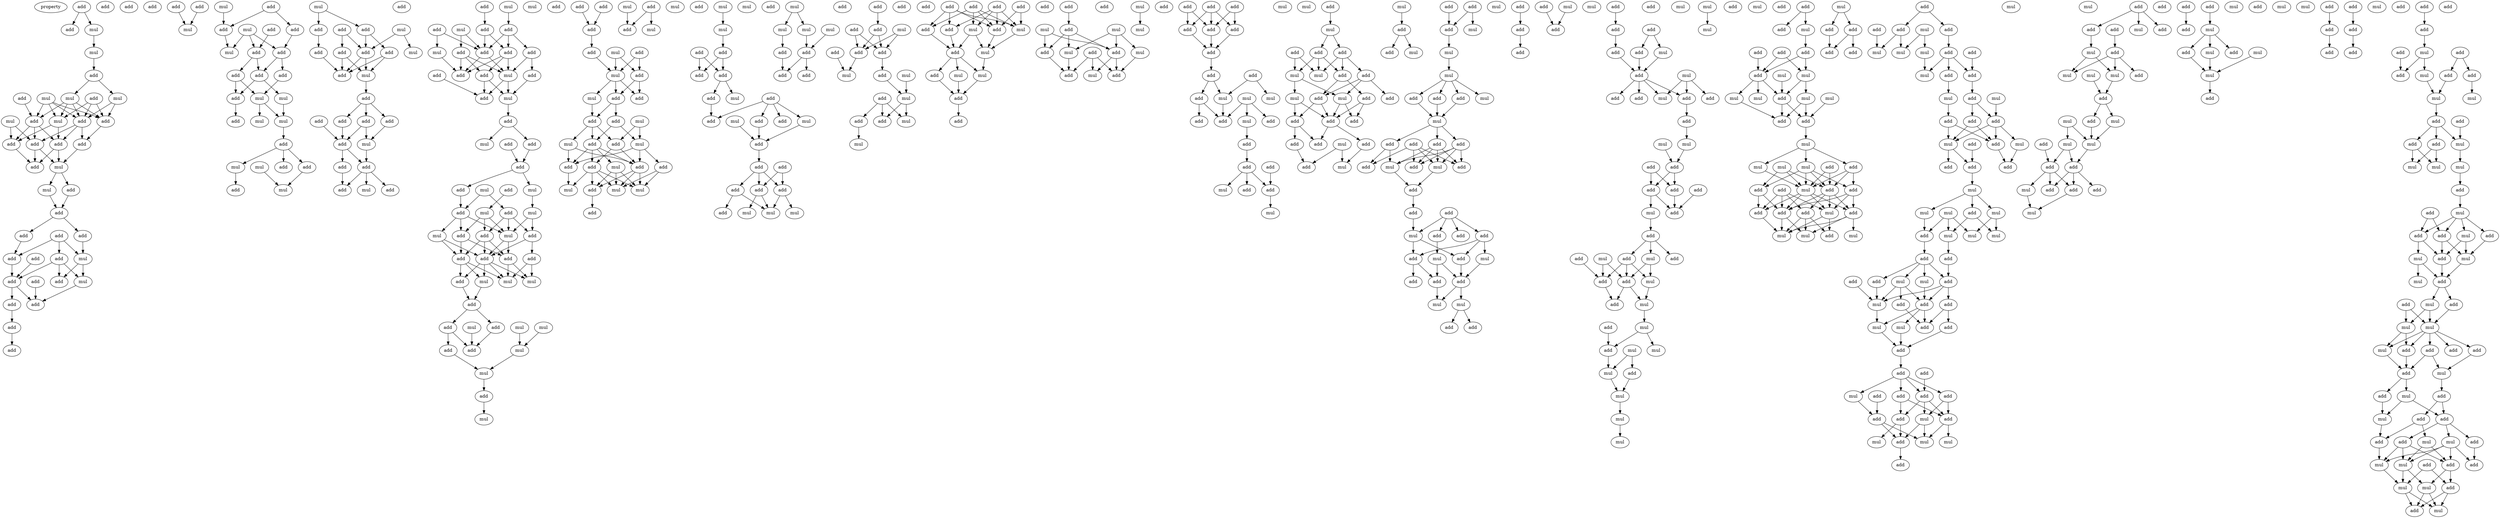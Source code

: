 digraph {
    node [fontcolor=black]
    property [mul=2,lf=1.1]
    0 [ label = add ];
    1 [ label = add ];
    2 [ label = add ];
    3 [ label = mul ];
    4 [ label = add ];
    5 [ label = mul ];
    6 [ label = add ];
    7 [ label = add ];
    8 [ label = mul ];
    9 [ label = add ];
    10 [ label = mul ];
    11 [ label = mul ];
    12 [ label = mul ];
    13 [ label = add ];
    14 [ label = add ];
    15 [ label = add ];
    16 [ label = mul ];
    17 [ label = add ];
    18 [ label = add ];
    19 [ label = add ];
    20 [ label = add ];
    21 [ label = add ];
    22 [ label = mul ];
    23 [ label = mul ];
    24 [ label = add ];
    25 [ label = add ];
    26 [ label = add ];
    27 [ label = add ];
    28 [ label = add ];
    29 [ label = add ];
    30 [ label = add ];
    31 [ label = add ];
    32 [ label = mul ];
    33 [ label = mul ];
    34 [ label = add ];
    35 [ label = add ];
    36 [ label = add ];
    37 [ label = add ];
    38 [ label = add ];
    39 [ label = add ];
    40 [ label = add ];
    41 [ label = add ];
    42 [ label = add ];
    43 [ label = add ];
    44 [ label = mul ];
    45 [ label = mul ];
    46 [ label = add ];
    47 [ label = add ];
    48 [ label = mul ];
    49 [ label = add ];
    50 [ label = add ];
    51 [ label = mul ];
    52 [ label = add ];
    53 [ label = add ];
    54 [ label = add ];
    55 [ label = add ];
    56 [ label = add ];
    57 [ label = add ];
    58 [ label = mul ];
    59 [ label = mul ];
    60 [ label = mul ];
    61 [ label = add ];
    62 [ label = mul ];
    63 [ label = add ];
    64 [ label = mul ];
    65 [ label = mul ];
    66 [ label = add ];
    67 [ label = add ];
    68 [ label = add ];
    69 [ label = mul ];
    70 [ label = mul ];
    71 [ label = mul ];
    72 [ label = add ];
    73 [ label = add ];
    74 [ label = add ];
    75 [ label = mul ];
    76 [ label = add ];
    77 [ label = add ];
    78 [ label = add ];
    79 [ label = add ];
    80 [ label = mul ];
    81 [ label = add ];
    82 [ label = add ];
    83 [ label = add ];
    84 [ label = add ];
    85 [ label = add ];
    86 [ label = add ];
    87 [ label = mul ];
    88 [ label = add ];
    89 [ label = add ];
    90 [ label = add ];
    91 [ label = add ];
    92 [ label = add ];
    93 [ label = add ];
    94 [ label = mul ];
    95 [ label = add ];
    96 [ label = mul ];
    97 [ label = add ];
    98 [ label = mul ];
    99 [ label = add ];
    100 [ label = add ];
    101 [ label = add ];
    102 [ label = add ];
    103 [ label = add ];
    104 [ label = add ];
    105 [ label = mul ];
    106 [ label = mul ];
    107 [ label = add ];
    108 [ label = add ];
    109 [ label = add ];
    110 [ label = add ];
    111 [ label = add ];
    112 [ label = mul ];
    113 [ label = add ];
    114 [ label = add ];
    115 [ label = mul ];
    116 [ label = mul ];
    117 [ label = add ];
    118 [ label = add ];
    119 [ label = add ];
    120 [ label = add ];
    121 [ label = add ];
    122 [ label = mul ];
    123 [ label = mul ];
    124 [ label = mul ];
    125 [ label = mul ];
    126 [ label = add ];
    127 [ label = add ];
    128 [ label = add ];
    129 [ label = add ];
    130 [ label = add ];
    131 [ label = mul ];
    132 [ label = mul ];
    133 [ label = add ];
    134 [ label = add ];
    135 [ label = add ];
    136 [ label = add ];
    137 [ label = mul ];
    138 [ label = mul ];
    139 [ label = add ];
    140 [ label = mul ];
    141 [ label = add ];
    142 [ label = mul ];
    143 [ label = add ];
    144 [ label = mul ];
    145 [ label = mul ];
    146 [ label = add ];
    147 [ label = add ];
    148 [ label = mul ];
    149 [ label = add ];
    150 [ label = mul ];
    151 [ label = add ];
    152 [ label = mul ];
    153 [ label = add ];
    154 [ label = add ];
    155 [ label = add ];
    156 [ label = mul ];
    157 [ label = add ];
    158 [ label = add ];
    159 [ label = mul ];
    160 [ label = add ];
    161 [ label = mul ];
    162 [ label = add ];
    163 [ label = add ];
    164 [ label = add ];
    165 [ label = mul ];
    166 [ label = add ];
    167 [ label = mul ];
    168 [ label = mul ];
    169 [ label = add ];
    170 [ label = add ];
    171 [ label = add ];
    172 [ label = add ];
    173 [ label = mul ];
    174 [ label = add ];
    175 [ label = add ];
    176 [ label = add ];
    177 [ label = mul ];
    178 [ label = mul ];
    179 [ label = mul ];
    180 [ label = add ];
    181 [ label = mul ];
    182 [ label = add ];
    183 [ label = mul ];
    184 [ label = add ];
    185 [ label = mul ];
    186 [ label = add ];
    187 [ label = mul ];
    188 [ label = mul ];
    189 [ label = mul ];
    190 [ label = add ];
    191 [ label = add ];
    192 [ label = add ];
    193 [ label = add ];
    194 [ label = add ];
    195 [ label = mul ];
    196 [ label = add ];
    197 [ label = add ];
    198 [ label = add ];
    199 [ label = add ];
    200 [ label = mul ];
    201 [ label = mul ];
    202 [ label = add ];
    203 [ label = add ];
    204 [ label = add ];
    205 [ label = add ];
    206 [ label = add ];
    207 [ label = add ];
    208 [ label = add ];
    209 [ label = mul ];
    210 [ label = mul ];
    211 [ label = add ];
    212 [ label = mul ];
    213 [ label = mul ];
    214 [ label = mul ];
    215 [ label = mul ];
    216 [ label = mul ];
    217 [ label = add ];
    218 [ label = add ];
    219 [ label = add ];
    220 [ label = add ];
    221 [ label = add ];
    222 [ label = add ];
    223 [ label = add ];
    224 [ label = add ];
    225 [ label = mul ];
    226 [ label = add ];
    227 [ label = add ];
    228 [ label = add ];
    229 [ label = add ];
    230 [ label = mul ];
    231 [ label = mul ];
    232 [ label = add ];
    233 [ label = mul ];
    234 [ label = add ];
    235 [ label = mul ];
    236 [ label = add ];
    237 [ label = add ];
    238 [ label = add ];
    239 [ label = mul ];
    240 [ label = add ];
    241 [ label = add ];
    242 [ label = add ];
    243 [ label = add ];
    244 [ label = mul ];
    245 [ label = add ];
    246 [ label = add ];
    247 [ label = add ];
    248 [ label = mul ];
    249 [ label = mul ];
    250 [ label = add ];
    251 [ label = mul ];
    252 [ label = mul ];
    253 [ label = add ];
    254 [ label = add ];
    255 [ label = add ];
    256 [ label = add ];
    257 [ label = add ];
    258 [ label = add ];
    259 [ label = mul ];
    260 [ label = mul ];
    261 [ label = add ];
    262 [ label = add ];
    263 [ label = add ];
    264 [ label = mul ];
    265 [ label = add ];
    266 [ label = mul ];
    267 [ label = add ];
    268 [ label = add ];
    269 [ label = mul ];
    270 [ label = mul ];
    271 [ label = add ];
    272 [ label = mul ];
    273 [ label = add ];
    274 [ label = add ];
    275 [ label = add ];
    276 [ label = add ];
    277 [ label = add ];
    278 [ label = add ];
    279 [ label = mul ];
    280 [ label = add ];
    281 [ label = add ];
    282 [ label = add ];
    283 [ label = mul ];
    284 [ label = mul ];
    285 [ label = mul ];
    286 [ label = add ];
    287 [ label = add ];
    288 [ label = mul ];
    289 [ label = add ];
    290 [ label = add ];
    291 [ label = add ];
    292 [ label = add ];
    293 [ label = add ];
    294 [ label = add ];
    295 [ label = mul ];
    296 [ label = mul ];
    297 [ label = add ];
    298 [ label = mul ];
    299 [ label = add ];
    300 [ label = mul ];
    301 [ label = add ];
    302 [ label = add ];
    303 [ label = add ];
    304 [ label = add ];
    305 [ label = mul ];
    306 [ label = mul ];
    307 [ label = add ];
    308 [ label = add ];
    309 [ label = add ];
    310 [ label = mul ];
    311 [ label = add ];
    312 [ label = mul ];
    313 [ label = add ];
    314 [ label = add ];
    315 [ label = add ];
    316 [ label = add ];
    317 [ label = add ];
    318 [ label = add ];
    319 [ label = mul ];
    320 [ label = mul ];
    321 [ label = add ];
    322 [ label = mul ];
    323 [ label = add ];
    324 [ label = add ];
    325 [ label = mul ];
    326 [ label = add ];
    327 [ label = add ];
    328 [ label = mul ];
    329 [ label = add ];
    330 [ label = mul ];
    331 [ label = mul ];
    332 [ label = add ];
    333 [ label = mul ];
    334 [ label = add ];
    335 [ label = add ];
    336 [ label = mul ];
    337 [ label = add ];
    338 [ label = add ];
    339 [ label = add ];
    340 [ label = add ];
    341 [ label = add ];
    342 [ label = mul ];
    343 [ label = add ];
    344 [ label = mul ];
    345 [ label = add ];
    346 [ label = add ];
    347 [ label = add ];
    348 [ label = mul ];
    349 [ label = add ];
    350 [ label = add ];
    351 [ label = add ];
    352 [ label = mul ];
    353 [ label = add ];
    354 [ label = mul ];
    355 [ label = add ];
    356 [ label = mul ];
    357 [ label = add ];
    358 [ label = add ];
    359 [ label = add ];
    360 [ label = add ];
    361 [ label = mul ];
    362 [ label = mul ];
    363 [ label = add ];
    364 [ label = add ];
    365 [ label = add ];
    366 [ label = add ];
    367 [ label = add ];
    368 [ label = mul ];
    369 [ label = add ];
    370 [ label = mul ];
    371 [ label = add ];
    372 [ label = add ];
    373 [ label = add ];
    374 [ label = add ];
    375 [ label = add ];
    376 [ label = mul ];
    377 [ label = add ];
    378 [ label = mul ];
    379 [ label = add ];
    380 [ label = add ];
    381 [ label = add ];
    382 [ label = add ];
    383 [ label = add ];
    384 [ label = mul ];
    385 [ label = add ];
    386 [ label = mul ];
    387 [ label = mul ];
    388 [ label = add ];
    389 [ label = add ];
    390 [ label = add ];
    391 [ label = add ];
    392 [ label = add ];
    393 [ label = mul ];
    394 [ label = add ];
    395 [ label = add ];
    396 [ label = add ];
    397 [ label = mul ];
    398 [ label = add ];
    399 [ label = mul ];
    400 [ label = add ];
    401 [ label = add ];
    402 [ label = mul ];
    403 [ label = add ];
    404 [ label = add ];
    405 [ label = mul ];
    406 [ label = add ];
    407 [ label = mul ];
    408 [ label = add ];
    409 [ label = mul ];
    410 [ label = add ];
    411 [ label = mul ];
    412 [ label = mul ];
    413 [ label = add ];
    414 [ label = mul ];
    415 [ label = mul ];
    416 [ label = mul ];
    417 [ label = mul ];
    418 [ label = add ];
    419 [ label = mul ];
    420 [ label = mul ];
    421 [ label = add ];
    422 [ label = mul ];
    423 [ label = add ];
    424 [ label = add ];
    425 [ label = mul ];
    426 [ label = add ];
    427 [ label = add ];
    428 [ label = add ];
    429 [ label = add ];
    430 [ label = mul ];
    431 [ label = mul ];
    432 [ label = mul ];
    433 [ label = add ];
    434 [ label = mul ];
    435 [ label = mul ];
    436 [ label = mul ];
    437 [ label = add ];
    438 [ label = add ];
    439 [ label = mul ];
    440 [ label = mul ];
    441 [ label = mul ];
    442 [ label = add ];
    443 [ label = mul ];
    444 [ label = add ];
    445 [ label = add ];
    446 [ label = add ];
    447 [ label = mul ];
    448 [ label = add ];
    449 [ label = add ];
    450 [ label = add ];
    451 [ label = add ];
    452 [ label = mul ];
    453 [ label = add ];
    454 [ label = add ];
    455 [ label = add ];
    456 [ label = mul ];
    457 [ label = mul ];
    458 [ label = mul ];
    459 [ label = mul ];
    460 [ label = add ];
    461 [ label = add ];
    462 [ label = add ];
    463 [ label = add ];
    464 [ label = add ];
    465 [ label = add ];
    466 [ label = mul ];
    467 [ label = add ];
    468 [ label = add ];
    469 [ label = add ];
    470 [ label = mul ];
    471 [ label = add ];
    472 [ label = mul ];
    473 [ label = mul ];
    474 [ label = add ];
    475 [ label = mul ];
    476 [ label = add ];
    477 [ label = mul ];
    478 [ label = mul ];
    479 [ label = add ];
    480 [ label = add ];
    481 [ label = add ];
    482 [ label = add ];
    483 [ label = add ];
    484 [ label = mul ];
    485 [ label = add ];
    486 [ label = mul ];
    487 [ label = add ];
    488 [ label = add ];
    489 [ label = add ];
    490 [ label = mul ];
    491 [ label = mul ];
    492 [ label = add ];
    493 [ label = mul ];
    494 [ label = mul ];
    495 [ label = add ];
    496 [ label = mul ];
    497 [ label = mul ];
    498 [ label = mul ];
    499 [ label = add ];
    500 [ label = add ];
    501 [ label = add ];
    502 [ label = mul ];
    503 [ label = add ];
    504 [ label = add ];
    505 [ label = mul ];
    506 [ label = add ];
    507 [ label = mul ];
    508 [ label = add ];
    509 [ label = add ];
    510 [ label = mul ];
    511 [ label = mul ];
    512 [ label = add ];
    513 [ label = mul ];
    514 [ label = add ];
    515 [ label = add ];
    516 [ label = mul ];
    517 [ label = add ];
    518 [ label = add ];
    519 [ label = add ];
    520 [ label = add ];
    521 [ label = add ];
    522 [ label = add ];
    523 [ label = mul ];
    524 [ label = add ];
    525 [ label = add ];
    526 [ label = add ];
    527 [ label = mul ];
    528 [ label = mul ];
    529 [ label = mul ];
    530 [ label = mul ];
    531 [ label = add ];
    532 [ label = add ];
    533 [ label = add ];
    534 [ label = add ];
    535 [ label = mul ];
    536 [ label = add ];
    537 [ label = add ];
    538 [ label = add ];
    539 [ label = mul ];
    540 [ label = mul ];
    541 [ label = mul ];
    542 [ label = mul ];
    543 [ label = add ];
    544 [ label = add ];
    545 [ label = mul ];
    546 [ label = add ];
    547 [ label = mul ];
    548 [ label = mul ];
    549 [ label = add ];
    550 [ label = mul ];
    551 [ label = add ];
    552 [ label = add ];
    553 [ label = add ];
    554 [ label = add ];
    555 [ label = add ];
    556 [ label = mul ];
    557 [ label = add ];
    558 [ label = mul ];
    559 [ label = add ];
    560 [ label = add ];
    561 [ label = mul ];
    562 [ label = add ];
    563 [ label = add ];
    564 [ label = mul ];
    565 [ label = mul ];
    566 [ label = add ];
    567 [ label = mul ];
    568 [ label = mul ];
    569 [ label = add ];
    570 [ label = mul ];
    571 [ label = mul ];
    572 [ label = add ];
    573 [ label = add ];
    574 [ label = add ];
    575 [ label = add ];
    576 [ label = add ];
    577 [ label = add ];
    578 [ label = add ];
    579 [ label = mul ];
    580 [ label = add ];
    581 [ label = add ];
    582 [ label = add ];
    583 [ label = add ];
    584 [ label = add ];
    585 [ label = mul ];
    586 [ label = add ];
    587 [ label = add ];
    588 [ label = add ];
    589 [ label = add ];
    590 [ label = mul ];
    591 [ label = mul ];
    592 [ label = mul ];
    593 [ label = add ];
    594 [ label = add ];
    595 [ label = add ];
    596 [ label = add ];
    597 [ label = mul ];
    598 [ label = mul ];
    599 [ label = mul ];
    600 [ label = mul ];
    601 [ label = add ];
    602 [ label = add ];
    603 [ label = mul ];
    604 [ label = add ];
    605 [ label = add ];
    606 [ label = add ];
    607 [ label = mul ];
    608 [ label = add ];
    609 [ label = mul ];
    610 [ label = mul ];
    611 [ label = add ];
    612 [ label = mul ];
    613 [ label = add ];
    614 [ label = add ];
    615 [ label = mul ];
    616 [ label = mul ];
    617 [ label = mul ];
    618 [ label = add ];
    619 [ label = mul ];
    620 [ label = add ];
    621 [ label = add ];
    622 [ label = add ];
    623 [ label = add ];
    624 [ label = mul ];
    625 [ label = mul ];
    626 [ label = add ];
    627 [ label = add ];
    628 [ label = mul ];
    629 [ label = add ];
    630 [ label = add ];
    631 [ label = mul ];
    632 [ label = add ];
    633 [ label = add ];
    634 [ label = mul ];
    635 [ label = add ];
    636 [ label = mul ];
    637 [ label = mul ];
    638 [ label = add ];
    639 [ label = add ];
    640 [ label = add ];
    641 [ label = add ];
    642 [ label = mul ];
    643 [ label = mul ];
    644 [ label = mul ];
    645 [ label = add ];
    0 -> 2 [ name = 0 ];
    0 -> 3 [ name = 1 ];
    3 -> 5 [ name = 2 ];
    5 -> 6 [ name = 3 ];
    6 -> 8 [ name = 4 ];
    6 -> 10 [ name = 5 ];
    7 -> 14 [ name = 6 ];
    8 -> 13 [ name = 7 ];
    8 -> 15 [ name = 8 ];
    9 -> 13 [ name = 9 ];
    9 -> 15 [ name = 10 ];
    9 -> 16 [ name = 11 ];
    10 -> 13 [ name = 12 ];
    10 -> 14 [ name = 13 ];
    10 -> 15 [ name = 14 ];
    10 -> 16 [ name = 15 ];
    11 -> 13 [ name = 16 ];
    11 -> 14 [ name = 17 ];
    11 -> 15 [ name = 18 ];
    11 -> 16 [ name = 19 ];
    12 -> 17 [ name = 20 ];
    12 -> 20 [ name = 21 ];
    13 -> 19 [ name = 22 ];
    14 -> 17 [ name = 23 ];
    14 -> 18 [ name = 24 ];
    14 -> 20 [ name = 25 ];
    15 -> 17 [ name = 26 ];
    15 -> 18 [ name = 27 ];
    15 -> 19 [ name = 28 ];
    16 -> 18 [ name = 29 ];
    16 -> 20 [ name = 30 ];
    17 -> 21 [ name = 31 ];
    17 -> 22 [ name = 32 ];
    18 -> 21 [ name = 33 ];
    18 -> 22 [ name = 34 ];
    19 -> 22 [ name = 35 ];
    20 -> 21 [ name = 36 ];
    22 -> 23 [ name = 37 ];
    22 -> 24 [ name = 38 ];
    23 -> 25 [ name = 39 ];
    24 -> 25 [ name = 40 ];
    25 -> 26 [ name = 41 ];
    25 -> 28 [ name = 42 ];
    26 -> 32 [ name = 43 ];
    27 -> 29 [ name = 44 ];
    27 -> 31 [ name = 45 ];
    27 -> 32 [ name = 46 ];
    28 -> 31 [ name = 47 ];
    29 -> 33 [ name = 48 ];
    29 -> 34 [ name = 49 ];
    29 -> 36 [ name = 50 ];
    30 -> 36 [ name = 51 ];
    31 -> 36 [ name = 52 ];
    32 -> 33 [ name = 53 ];
    32 -> 34 [ name = 54 ];
    33 -> 38 [ name = 55 ];
    35 -> 38 [ name = 56 ];
    36 -> 37 [ name = 57 ];
    36 -> 38 [ name = 58 ];
    37 -> 40 [ name = 59 ];
    40 -> 41 [ name = 60 ];
    42 -> 44 [ name = 61 ];
    43 -> 44 [ name = 62 ];
    45 -> 49 [ name = 63 ];
    46 -> 49 [ name = 64 ];
    46 -> 50 [ name = 65 ];
    47 -> 52 [ name = 66 ];
    48 -> 51 [ name = 67 ];
    48 -> 52 [ name = 68 ];
    48 -> 53 [ name = 69 ];
    49 -> 51 [ name = 70 ];
    50 -> 53 [ name = 71 ];
    52 -> 54 [ name = 72 ];
    52 -> 56 [ name = 73 ];
    53 -> 54 [ name = 74 ];
    53 -> 55 [ name = 75 ];
    54 -> 57 [ name = 76 ];
    54 -> 58 [ name = 77 ];
    55 -> 59 [ name = 78 ];
    56 -> 57 [ name = 79 ];
    56 -> 59 [ name = 80 ];
    57 -> 61 [ name = 81 ];
    58 -> 60 [ name = 82 ];
    59 -> 60 [ name = 83 ];
    59 -> 62 [ name = 84 ];
    60 -> 63 [ name = 85 ];
    63 -> 65 [ name = 86 ];
    63 -> 66 [ name = 87 ];
    63 -> 67 [ name = 88 ];
    64 -> 69 [ name = 89 ];
    65 -> 68 [ name = 90 ];
    67 -> 69 [ name = 91 ];
    70 -> 72 [ name = 92 ];
    70 -> 74 [ name = 93 ];
    71 -> 75 [ name = 94 ];
    71 -> 77 [ name = 95 ];
    72 -> 76 [ name = 96 ];
    73 -> 77 [ name = 97 ];
    73 -> 79 [ name = 98 ];
    74 -> 77 [ name = 99 ];
    74 -> 78 [ name = 100 ];
    76 -> 81 [ name = 101 ];
    77 -> 80 [ name = 102 ];
    77 -> 81 [ name = 103 ];
    78 -> 80 [ name = 104 ];
    78 -> 81 [ name = 105 ];
    79 -> 80 [ name = 106 ];
    79 -> 81 [ name = 107 ];
    80 -> 82 [ name = 108 ];
    82 -> 83 [ name = 109 ];
    82 -> 84 [ name = 110 ];
    82 -> 86 [ name = 111 ];
    83 -> 87 [ name = 112 ];
    84 -> 87 [ name = 113 ];
    84 -> 88 [ name = 114 ];
    85 -> 88 [ name = 115 ];
    86 -> 88 [ name = 116 ];
    87 -> 90 [ name = 117 ];
    88 -> 90 [ name = 118 ];
    88 -> 91 [ name = 119 ];
    90 -> 92 [ name = 120 ];
    90 -> 93 [ name = 121 ];
    90 -> 94 [ name = 122 ];
    91 -> 93 [ name = 123 ];
    95 -> 97 [ name = 124 ];
    96 -> 99 [ name = 125 ];
    97 -> 101 [ name = 126 ];
    97 -> 103 [ name = 127 ];
    98 -> 102 [ name = 128 ];
    98 -> 103 [ name = 129 ];
    99 -> 101 [ name = 130 ];
    99 -> 103 [ name = 131 ];
    99 -> 104 [ name = 132 ];
    100 -> 103 [ name = 133 ];
    100 -> 105 [ name = 134 ];
    101 -> 106 [ name = 135 ];
    101 -> 107 [ name = 136 ];
    101 -> 108 [ name = 137 ];
    102 -> 106 [ name = 138 ];
    102 -> 107 [ name = 139 ];
    102 -> 108 [ name = 140 ];
    103 -> 106 [ name = 141 ];
    103 -> 108 [ name = 142 ];
    104 -> 106 [ name = 143 ];
    104 -> 110 [ name = 144 ];
    105 -> 108 [ name = 145 ];
    106 -> 111 [ name = 146 ];
    106 -> 112 [ name = 147 ];
    107 -> 111 [ name = 148 ];
    107 -> 112 [ name = 149 ];
    109 -> 111 [ name = 150 ];
    110 -> 112 [ name = 151 ];
    112 -> 113 [ name = 152 ];
    113 -> 116 [ name = 153 ];
    113 -> 117 [ name = 154 ];
    114 -> 119 [ name = 155 ];
    117 -> 119 [ name = 156 ];
    119 -> 120 [ name = 157 ];
    119 -> 123 [ name = 158 ];
    120 -> 126 [ name = 159 ];
    121 -> 125 [ name = 160 ];
    122 -> 126 [ name = 161 ];
    122 -> 127 [ name = 162 ];
    123 -> 124 [ name = 163 ];
    124 -> 130 [ name = 164 ];
    124 -> 131 [ name = 165 ];
    125 -> 128 [ name = 166 ];
    125 -> 129 [ name = 167 ];
    125 -> 131 [ name = 168 ];
    126 -> 129 [ name = 169 ];
    126 -> 131 [ name = 170 ];
    126 -> 132 [ name = 171 ];
    127 -> 128 [ name = 172 ];
    127 -> 130 [ name = 173 ];
    127 -> 131 [ name = 174 ];
    128 -> 133 [ name = 175 ];
    128 -> 134 [ name = 176 ];
    128 -> 136 [ name = 177 ];
    129 -> 133 [ name = 178 ];
    129 -> 134 [ name = 179 ];
    130 -> 135 [ name = 180 ];
    130 -> 136 [ name = 181 ];
    131 -> 133 [ name = 182 ];
    131 -> 136 [ name = 183 ];
    132 -> 134 [ name = 184 ];
    132 -> 136 [ name = 185 ];
    133 -> 138 [ name = 186 ];
    133 -> 140 [ name = 187 ];
    134 -> 137 [ name = 188 ];
    134 -> 138 [ name = 189 ];
    134 -> 139 [ name = 190 ];
    135 -> 138 [ name = 191 ];
    135 -> 140 [ name = 192 ];
    136 -> 137 [ name = 193 ];
    136 -> 138 [ name = 194 ];
    136 -> 139 [ name = 195 ];
    136 -> 140 [ name = 196 ];
    137 -> 141 [ name = 197 ];
    139 -> 141 [ name = 198 ];
    141 -> 143 [ name = 199 ];
    141 -> 146 [ name = 200 ];
    142 -> 148 [ name = 201 ];
    143 -> 147 [ name = 202 ];
    143 -> 149 [ name = 203 ];
    144 -> 147 [ name = 204 ];
    145 -> 148 [ name = 205 ];
    146 -> 147 [ name = 206 ];
    148 -> 150 [ name = 207 ];
    149 -> 150 [ name = 208 ];
    150 -> 151 [ name = 209 ];
    151 -> 152 [ name = 210 ];
    153 -> 155 [ name = 211 ];
    154 -> 155 [ name = 212 ];
    155 -> 157 [ name = 213 ];
    156 -> 159 [ name = 214 ];
    156 -> 160 [ name = 215 ];
    157 -> 159 [ name = 216 ];
    158 -> 159 [ name = 217 ];
    158 -> 160 [ name = 218 ];
    159 -> 161 [ name = 219 ];
    159 -> 162 [ name = 220 ];
    159 -> 163 [ name = 221 ];
    160 -> 162 [ name = 222 ];
    160 -> 163 [ name = 223 ];
    161 -> 164 [ name = 224 ];
    162 -> 164 [ name = 225 ];
    162 -> 166 [ name = 226 ];
    164 -> 167 [ name = 227 ];
    164 -> 169 [ name = 228 ];
    164 -> 170 [ name = 229 ];
    165 -> 168 [ name = 230 ];
    165 -> 170 [ name = 231 ];
    166 -> 168 [ name = 232 ];
    166 -> 169 [ name = 233 ];
    167 -> 171 [ name = 234 ];
    167 -> 174 [ name = 235 ];
    168 -> 171 [ name = 236 ];
    168 -> 174 [ name = 237 ];
    168 -> 175 [ name = 238 ];
    169 -> 171 [ name = 239 ];
    169 -> 172 [ name = 240 ];
    169 -> 173 [ name = 241 ];
    169 -> 174 [ name = 242 ];
    170 -> 172 [ name = 243 ];
    170 -> 174 [ name = 244 ];
    171 -> 177 [ name = 245 ];
    172 -> 176 [ name = 246 ];
    172 -> 177 [ name = 247 ];
    172 -> 178 [ name = 248 ];
    172 -> 179 [ name = 249 ];
    173 -> 176 [ name = 250 ];
    173 -> 178 [ name = 251 ];
    173 -> 179 [ name = 252 ];
    174 -> 176 [ name = 253 ];
    174 -> 178 [ name = 254 ];
    174 -> 179 [ name = 255 ];
    175 -> 178 [ name = 256 ];
    175 -> 179 [ name = 257 ];
    176 -> 180 [ name = 258 ];
    181 -> 184 [ name = 259 ];
    182 -> 183 [ name = 260 ];
    182 -> 184 [ name = 261 ];
    187 -> 188 [ name = 262 ];
    188 -> 191 [ name = 263 ];
    190 -> 192 [ name = 264 ];
    190 -> 193 [ name = 265 ];
    191 -> 192 [ name = 266 ];
    191 -> 193 [ name = 267 ];
    193 -> 195 [ name = 268 ];
    193 -> 196 [ name = 269 ];
    194 -> 197 [ name = 270 ];
    194 -> 198 [ name = 271 ];
    194 -> 199 [ name = 272 ];
    194 -> 201 [ name = 273 ];
    196 -> 197 [ name = 274 ];
    198 -> 202 [ name = 275 ];
    200 -> 202 [ name = 276 ];
    201 -> 202 [ name = 277 ];
    202 -> 203 [ name = 278 ];
    203 -> 205 [ name = 279 ];
    203 -> 206 [ name = 280 ];
    203 -> 207 [ name = 281 ];
    204 -> 206 [ name = 282 ];
    204 -> 207 [ name = 283 ];
    205 -> 209 [ name = 284 ];
    205 -> 211 [ name = 285 ];
    206 -> 209 [ name = 286 ];
    206 -> 212 [ name = 287 ];
    207 -> 209 [ name = 288 ];
    207 -> 210 [ name = 289 ];
    213 -> 215 [ name = 290 ];
    213 -> 216 [ name = 291 ];
    214 -> 218 [ name = 292 ];
    215 -> 217 [ name = 293 ];
    216 -> 218 [ name = 294 ];
    217 -> 219 [ name = 295 ];
    218 -> 219 [ name = 296 ];
    218 -> 221 [ name = 297 ];
    222 -> 224 [ name = 298 ];
    223 -> 226 [ name = 299 ];
    223 -> 228 [ name = 300 ];
    224 -> 226 [ name = 301 ];
    224 -> 228 [ name = 302 ];
    225 -> 226 [ name = 303 ];
    225 -> 228 [ name = 304 ];
    226 -> 231 [ name = 305 ];
    227 -> 231 [ name = 306 ];
    228 -> 229 [ name = 307 ];
    229 -> 233 [ name = 308 ];
    230 -> 233 [ name = 309 ];
    232 -> 235 [ name = 310 ];
    232 -> 236 [ name = 311 ];
    232 -> 238 [ name = 312 ];
    233 -> 235 [ name = 313 ];
    233 -> 238 [ name = 314 ];
    236 -> 239 [ name = 315 ];
    240 -> 244 [ name = 316 ];
    240 -> 245 [ name = 317 ];
    240 -> 246 [ name = 318 ];
    240 -> 247 [ name = 319 ];
    241 -> 244 [ name = 320 ];
    241 -> 245 [ name = 321 ];
    241 -> 247 [ name = 322 ];
    241 -> 248 [ name = 323 ];
    242 -> 244 [ name = 324 ];
    242 -> 246 [ name = 325 ];
    242 -> 247 [ name = 326 ];
    242 -> 248 [ name = 327 ];
    243 -> 244 [ name = 328 ];
    243 -> 247 [ name = 329 ];
    244 -> 249 [ name = 330 ];
    245 -> 250 [ name = 331 ];
    246 -> 250 [ name = 332 ];
    247 -> 249 [ name = 333 ];
    248 -> 249 [ name = 334 ];
    248 -> 250 [ name = 335 ];
    249 -> 252 [ name = 336 ];
    250 -> 251 [ name = 337 ];
    250 -> 252 [ name = 338 ];
    250 -> 254 [ name = 339 ];
    251 -> 255 [ name = 340 ];
    252 -> 255 [ name = 341 ];
    254 -> 255 [ name = 342 ];
    255 -> 256 [ name = 343 ];
    257 -> 261 [ name = 344 ];
    259 -> 263 [ name = 345 ];
    259 -> 265 [ name = 346 ];
    260 -> 264 [ name = 347 ];
    260 -> 265 [ name = 348 ];
    260 -> 266 [ name = 349 ];
    261 -> 263 [ name = 350 ];
    261 -> 264 [ name = 351 ];
    261 -> 265 [ name = 352 ];
    262 -> 267 [ name = 353 ];
    262 -> 268 [ name = 354 ];
    262 -> 269 [ name = 355 ];
    263 -> 267 [ name = 356 ];
    264 -> 267 [ name = 357 ];
    265 -> 268 [ name = 358 ];
    265 -> 269 [ name = 359 ];
    266 -> 268 [ name = 360 ];
    270 -> 272 [ name = 361 ];
    273 -> 276 [ name = 362 ];
    273 -> 277 [ name = 363 ];
    273 -> 278 [ name = 364 ];
    274 -> 276 [ name = 365 ];
    274 -> 277 [ name = 366 ];
    275 -> 277 [ name = 367 ];
    275 -> 278 [ name = 368 ];
    276 -> 280 [ name = 369 ];
    277 -> 280 [ name = 370 ];
    278 -> 280 [ name = 371 ];
    280 -> 281 [ name = 372 ];
    281 -> 285 [ name = 373 ];
    281 -> 286 [ name = 374 ];
    282 -> 283 [ name = 375 ];
    282 -> 285 [ name = 376 ];
    284 -> 288 [ name = 377 ];
    284 -> 289 [ name = 378 ];
    284 -> 290 [ name = 379 ];
    285 -> 290 [ name = 380 ];
    286 -> 287 [ name = 381 ];
    286 -> 290 [ name = 382 ];
    288 -> 291 [ name = 383 ];
    291 -> 293 [ name = 384 ];
    292 -> 297 [ name = 385 ];
    293 -> 294 [ name = 386 ];
    293 -> 296 [ name = 387 ];
    293 -> 297 [ name = 388 ];
    297 -> 298 [ name = 389 ];
    299 -> 300 [ name = 390 ];
    300 -> 302 [ name = 391 ];
    300 -> 303 [ name = 392 ];
    301 -> 305 [ name = 393 ];
    301 -> 306 [ name = 394 ];
    302 -> 304 [ name = 395 ];
    302 -> 305 [ name = 396 ];
    302 -> 306 [ name = 397 ];
    303 -> 304 [ name = 398 ];
    303 -> 306 [ name = 399 ];
    303 -> 307 [ name = 400 ];
    304 -> 309 [ name = 401 ];
    304 -> 311 [ name = 402 ];
    305 -> 310 [ name = 403 ];
    305 -> 312 [ name = 404 ];
    307 -> 308 [ name = 405 ];
    307 -> 309 [ name = 406 ];
    307 -> 310 [ name = 407 ];
    309 -> 313 [ name = 408 ];
    309 -> 315 [ name = 409 ];
    310 -> 313 [ name = 410 ];
    310 -> 314 [ name = 411 ];
    311 -> 313 [ name = 412 ];
    311 -> 314 [ name = 413 ];
    312 -> 313 [ name = 414 ];
    312 -> 315 [ name = 415 ];
    313 -> 316 [ name = 416 ];
    313 -> 318 [ name = 417 ];
    315 -> 316 [ name = 418 ];
    315 -> 317 [ name = 419 ];
    317 -> 321 [ name = 420 ];
    318 -> 320 [ name = 421 ];
    319 -> 320 [ name = 422 ];
    319 -> 321 [ name = 423 ];
    322 -> 323 [ name = 424 ];
    323 -> 324 [ name = 425 ];
    323 -> 325 [ name = 426 ];
    326 -> 329 [ name = 427 ];
    327 -> 328 [ name = 428 ];
    327 -> 329 [ name = 429 ];
    329 -> 330 [ name = 430 ];
    330 -> 331 [ name = 431 ];
    331 -> 332 [ name = 432 ];
    331 -> 333 [ name = 433 ];
    331 -> 334 [ name = 434 ];
    331 -> 335 [ name = 435 ];
    332 -> 336 [ name = 436 ];
    334 -> 336 [ name = 437 ];
    335 -> 336 [ name = 438 ];
    336 -> 337 [ name = 439 ];
    336 -> 338 [ name = 440 ];
    336 -> 339 [ name = 441 ];
    337 -> 341 [ name = 442 ];
    337 -> 342 [ name = 443 ];
    337 -> 343 [ name = 444 ];
    337 -> 344 [ name = 445 ];
    338 -> 341 [ name = 446 ];
    338 -> 342 [ name = 447 ];
    338 -> 343 [ name = 448 ];
    338 -> 344 [ name = 449 ];
    339 -> 344 [ name = 450 ];
    339 -> 345 [ name = 451 ];
    340 -> 341 [ name = 452 ];
    340 -> 342 [ name = 453 ];
    340 -> 343 [ name = 454 ];
    340 -> 345 [ name = 455 ];
    342 -> 346 [ name = 456 ];
    344 -> 346 [ name = 457 ];
    346 -> 347 [ name = 458 ];
    347 -> 352 [ name = 459 ];
    349 -> 350 [ name = 460 ];
    349 -> 351 [ name = 461 ];
    349 -> 352 [ name = 462 ];
    349 -> 353 [ name = 463 ];
    350 -> 355 [ name = 464 ];
    350 -> 356 [ name = 465 ];
    350 -> 357 [ name = 466 ];
    352 -> 355 [ name = 467 ];
    352 -> 357 [ name = 468 ];
    353 -> 354 [ name = 469 ];
    354 -> 358 [ name = 470 ];
    354 -> 359 [ name = 471 ];
    355 -> 359 [ name = 472 ];
    355 -> 360 [ name = 473 ];
    356 -> 358 [ name = 474 ];
    357 -> 358 [ name = 475 ];
    358 -> 361 [ name = 476 ];
    358 -> 362 [ name = 477 ];
    359 -> 361 [ name = 478 ];
    362 -> 363 [ name = 479 ];
    362 -> 364 [ name = 480 ];
    365 -> 366 [ name = 481 ];
    366 -> 369 [ name = 482 ];
    367 -> 371 [ name = 483 ];
    368 -> 371 [ name = 484 ];
    372 -> 374 [ name = 485 ];
    373 -> 376 [ name = 486 ];
    373 -> 377 [ name = 487 ];
    374 -> 375 [ name = 488 ];
    375 -> 379 [ name = 489 ];
    376 -> 379 [ name = 490 ];
    377 -> 379 [ name = 491 ];
    378 -> 381 [ name = 492 ];
    378 -> 382 [ name = 493 ];
    378 -> 384 [ name = 494 ];
    379 -> 380 [ name = 495 ];
    379 -> 381 [ name = 496 ];
    379 -> 383 [ name = 497 ];
    379 -> 384 [ name = 498 ];
    381 -> 385 [ name = 499 ];
    385 -> 387 [ name = 500 ];
    386 -> 389 [ name = 501 ];
    387 -> 389 [ name = 502 ];
    388 -> 390 [ name = 503 ];
    388 -> 392 [ name = 504 ];
    389 -> 390 [ name = 505 ];
    389 -> 392 [ name = 506 ];
    390 -> 393 [ name = 507 ];
    390 -> 394 [ name = 508 ];
    391 -> 394 [ name = 509 ];
    392 -> 394 [ name = 510 ];
    393 -> 395 [ name = 511 ];
    395 -> 396 [ name = 512 ];
    395 -> 397 [ name = 513 ];
    395 -> 400 [ name = 514 ];
    396 -> 401 [ name = 515 ];
    396 -> 402 [ name = 516 ];
    396 -> 403 [ name = 517 ];
    397 -> 401 [ name = 518 ];
    397 -> 402 [ name = 519 ];
    398 -> 403 [ name = 520 ];
    399 -> 401 [ name = 521 ];
    399 -> 403 [ name = 522 ];
    401 -> 404 [ name = 523 ];
    401 -> 405 [ name = 524 ];
    402 -> 405 [ name = 525 ];
    403 -> 404 [ name = 526 ];
    405 -> 407 [ name = 527 ];
    406 -> 408 [ name = 528 ];
    407 -> 408 [ name = 529 ];
    407 -> 409 [ name = 530 ];
    408 -> 412 [ name = 531 ];
    411 -> 412 [ name = 532 ];
    411 -> 413 [ name = 533 ];
    412 -> 415 [ name = 534 ];
    413 -> 415 [ name = 535 ];
    415 -> 416 [ name = 536 ];
    416 -> 420 [ name = 537 ];
    417 -> 422 [ name = 538 ];
    423 -> 424 [ name = 539 ];
    423 -> 425 [ name = 540 ];
    425 -> 427 [ name = 541 ];
    426 -> 429 [ name = 542 ];
    427 -> 429 [ name = 543 ];
    427 -> 430 [ name = 544 ];
    428 -> 429 [ name = 545 ];
    428 -> 430 [ name = 546 ];
    429 -> 432 [ name = 547 ];
    429 -> 433 [ name = 548 ];
    429 -> 434 [ name = 549 ];
    430 -> 433 [ name = 550 ];
    430 -> 436 [ name = 551 ];
    431 -> 433 [ name = 552 ];
    432 -> 438 [ name = 553 ];
    433 -> 437 [ name = 554 ];
    433 -> 438 [ name = 555 ];
    435 -> 437 [ name = 556 ];
    436 -> 437 [ name = 557 ];
    436 -> 438 [ name = 558 ];
    437 -> 439 [ name = 559 ];
    439 -> 440 [ name = 560 ];
    439 -> 443 [ name = 561 ];
    439 -> 444 [ name = 562 ];
    440 -> 446 [ name = 563 ];
    440 -> 447 [ name = 564 ];
    440 -> 448 [ name = 565 ];
    440 -> 449 [ name = 566 ];
    441 -> 447 [ name = 567 ];
    441 -> 448 [ name = 568 ];
    441 -> 449 [ name = 569 ];
    442 -> 447 [ name = 570 ];
    442 -> 448 [ name = 571 ];
    443 -> 447 [ name = 572 ];
    444 -> 446 [ name = 573 ];
    444 -> 447 [ name = 574 ];
    444 -> 448 [ name = 575 ];
    445 -> 451 [ name = 576 ];
    445 -> 452 [ name = 577 ];
    445 -> 453 [ name = 578 ];
    445 -> 454 [ name = 579 ];
    446 -> 450 [ name = 580 ];
    446 -> 452 [ name = 581 ];
    446 -> 454 [ name = 582 ];
    447 -> 450 [ name = 583 ];
    447 -> 451 [ name = 584 ];
    447 -> 452 [ name = 585 ];
    447 -> 454 [ name = 586 ];
    448 -> 450 [ name = 587 ];
    448 -> 452 [ name = 588 ];
    448 -> 453 [ name = 589 ];
    448 -> 454 [ name = 590 ];
    449 -> 451 [ name = 591 ];
    449 -> 454 [ name = 592 ];
    450 -> 456 [ name = 593 ];
    450 -> 457 [ name = 594 ];
    450 -> 458 [ name = 595 ];
    451 -> 456 [ name = 596 ];
    452 -> 455 [ name = 597 ];
    452 -> 456 [ name = 598 ];
    453 -> 455 [ name = 599 ];
    453 -> 456 [ name = 600 ];
    453 -> 457 [ name = 601 ];
    454 -> 456 [ name = 602 ];
    454 -> 457 [ name = 603 ];
    459 -> 460 [ name = 604 ];
    459 -> 461 [ name = 605 ];
    460 -> 462 [ name = 606 ];
    460 -> 463 [ name = 607 ];
    461 -> 462 [ name = 608 ];
    464 -> 465 [ name = 609 ];
    464 -> 468 [ name = 610 ];
    465 -> 470 [ name = 611 ];
    465 -> 472 [ name = 612 ];
    466 -> 472 [ name = 613 ];
    466 -> 473 [ name = 614 ];
    467 -> 470 [ name = 615 ];
    468 -> 471 [ name = 616 ];
    469 -> 474 [ name = 617 ];
    471 -> 474 [ name = 618 ];
    471 -> 475 [ name = 619 ];
    471 -> 476 [ name = 620 ];
    473 -> 475 [ name = 621 ];
    474 -> 479 [ name = 622 ];
    476 -> 478 [ name = 623 ];
    477 -> 481 [ name = 624 ];
    478 -> 482 [ name = 625 ];
    479 -> 480 [ name = 626 ];
    479 -> 481 [ name = 627 ];
    480 -> 483 [ name = 628 ];
    480 -> 484 [ name = 629 ];
    481 -> 483 [ name = 630 ];
    481 -> 484 [ name = 631 ];
    481 -> 486 [ name = 632 ];
    482 -> 483 [ name = 633 ];
    482 -> 484 [ name = 634 ];
    483 -> 488 [ name = 635 ];
    484 -> 487 [ name = 636 ];
    484 -> 489 [ name = 637 ];
    485 -> 487 [ name = 638 ];
    486 -> 488 [ name = 639 ];
    487 -> 490 [ name = 640 ];
    490 -> 491 [ name = 641 ];
    490 -> 492 [ name = 642 ];
    490 -> 494 [ name = 643 ];
    491 -> 496 [ name = 644 ];
    491 -> 497 [ name = 645 ];
    492 -> 497 [ name = 646 ];
    492 -> 498 [ name = 647 ];
    493 -> 495 [ name = 648 ];
    493 -> 496 [ name = 649 ];
    493 -> 498 [ name = 650 ];
    494 -> 495 [ name = 651 ];
    495 -> 500 [ name = 652 ];
    498 -> 499 [ name = 653 ];
    499 -> 504 [ name = 654 ];
    500 -> 501 [ name = 655 ];
    500 -> 502 [ name = 656 ];
    500 -> 504 [ name = 657 ];
    500 -> 505 [ name = 658 ];
    501 -> 507 [ name = 659 ];
    502 -> 506 [ name = 660 ];
    503 -> 507 [ name = 661 ];
    504 -> 506 [ name = 662 ];
    504 -> 507 [ name = 663 ];
    504 -> 509 [ name = 664 ];
    505 -> 506 [ name = 665 ];
    505 -> 507 [ name = 666 ];
    505 -> 508 [ name = 667 ];
    506 -> 511 [ name = 668 ];
    506 -> 513 [ name = 669 ];
    506 -> 514 [ name = 670 ];
    507 -> 511 [ name = 671 ];
    508 -> 514 [ name = 672 ];
    509 -> 512 [ name = 673 ];
    509 -> 514 [ name = 674 ];
    511 -> 515 [ name = 675 ];
    512 -> 515 [ name = 676 ];
    513 -> 515 [ name = 677 ];
    515 -> 517 [ name = 678 ];
    517 -> 520 [ name = 679 ];
    517 -> 521 [ name = 680 ];
    517 -> 522 [ name = 681 ];
    517 -> 523 [ name = 682 ];
    518 -> 520 [ name = 683 ];
    519 -> 524 [ name = 684 ];
    520 -> 525 [ name = 685 ];
    520 -> 526 [ name = 686 ];
    520 -> 527 [ name = 687 ];
    521 -> 525 [ name = 688 ];
    521 -> 526 [ name = 689 ];
    522 -> 525 [ name = 690 ];
    522 -> 527 [ name = 691 ];
    523 -> 524 [ name = 692 ];
    524 -> 529 [ name = 693 ];
    524 -> 531 [ name = 694 ];
    525 -> 529 [ name = 695 ];
    525 -> 530 [ name = 696 ];
    526 -> 528 [ name = 697 ];
    526 -> 531 [ name = 698 ];
    527 -> 529 [ name = 699 ];
    527 -> 531 [ name = 700 ];
    531 -> 532 [ name = 701 ];
    533 -> 534 [ name = 702 ];
    533 -> 535 [ name = 703 ];
    533 -> 537 [ name = 704 ];
    534 -> 539 [ name = 705 ];
    536 -> 538 [ name = 706 ];
    538 -> 540 [ name = 707 ];
    538 -> 542 [ name = 708 ];
    538 -> 543 [ name = 709 ];
    539 -> 540 [ name = 710 ];
    539 -> 542 [ name = 711 ];
    540 -> 544 [ name = 712 ];
    541 -> 544 [ name = 713 ];
    544 -> 546 [ name = 714 ];
    544 -> 547 [ name = 715 ];
    545 -> 548 [ name = 716 ];
    545 -> 550 [ name = 717 ];
    546 -> 548 [ name = 718 ];
    547 -> 548 [ name = 719 ];
    548 -> 553 [ name = 720 ];
    550 -> 552 [ name = 721 ];
    550 -> 553 [ name = 722 ];
    551 -> 552 [ name = 723 ];
    552 -> 554 [ name = 724 ];
    552 -> 555 [ name = 725 ];
    552 -> 556 [ name = 726 ];
    553 -> 554 [ name = 727 ];
    553 -> 555 [ name = 728 ];
    553 -> 557 [ name = 729 ];
    555 -> 558 [ name = 730 ];
    556 -> 558 [ name = 731 ];
    559 -> 562 [ name = 732 ];
    560 -> 565 [ name = 733 ];
    565 -> 566 [ name = 734 ];
    565 -> 567 [ name = 735 ];
    565 -> 569 [ name = 736 ];
    566 -> 571 [ name = 737 ];
    567 -> 571 [ name = 738 ];
    570 -> 571 [ name = 739 ];
    571 -> 572 [ name = 740 ];
    573 -> 574 [ name = 741 ];
    574 -> 576 [ name = 742 ];
    575 -> 577 [ name = 743 ];
    577 -> 578 [ name = 744 ];
    581 -> 582 [ name = 745 ];
    582 -> 585 [ name = 746 ];
    583 -> 588 [ name = 747 ];
    585 -> 588 [ name = 748 ];
    585 -> 590 [ name = 749 ];
    586 -> 587 [ name = 750 ];
    586 -> 589 [ name = 751 ];
    587 -> 591 [ name = 752 ];
    589 -> 592 [ name = 753 ];
    590 -> 591 [ name = 754 ];
    591 -> 594 [ name = 755 ];
    593 -> 597 [ name = 756 ];
    594 -> 595 [ name = 757 ];
    594 -> 596 [ name = 758 ];
    594 -> 597 [ name = 759 ];
    595 -> 599 [ name = 760 ];
    595 -> 600 [ name = 761 ];
    596 -> 599 [ name = 762 ];
    596 -> 600 [ name = 763 ];
    597 -> 598 [ name = 764 ];
    598 -> 601 [ name = 765 ];
    601 -> 603 [ name = 766 ];
    602 -> 604 [ name = 767 ];
    602 -> 605 [ name = 768 ];
    603 -> 604 [ name = 769 ];
    603 -> 605 [ name = 770 ];
    603 -> 606 [ name = 771 ];
    603 -> 607 [ name = 772 ];
    604 -> 608 [ name = 773 ];
    604 -> 610 [ name = 774 ];
    605 -> 608 [ name = 775 ];
    605 -> 609 [ name = 776 ];
    606 -> 610 [ name = 777 ];
    607 -> 608 [ name = 778 ];
    607 -> 610 [ name = 779 ];
    608 -> 611 [ name = 780 ];
    609 -> 611 [ name = 781 ];
    609 -> 612 [ name = 782 ];
    610 -> 611 [ name = 783 ];
    611 -> 614 [ name = 784 ];
    611 -> 615 [ name = 785 ];
    613 -> 616 [ name = 786 ];
    613 -> 617 [ name = 787 ];
    614 -> 617 [ name = 788 ];
    615 -> 616 [ name = 789 ];
    615 -> 617 [ name = 790 ];
    616 -> 619 [ name = 791 ];
    616 -> 621 [ name = 792 ];
    617 -> 618 [ name = 793 ];
    617 -> 619 [ name = 794 ];
    617 -> 620 [ name = 795 ];
    617 -> 621 [ name = 796 ];
    617 -> 622 [ name = 797 ];
    618 -> 624 [ name = 798 ];
    619 -> 623 [ name = 799 ];
    621 -> 623 [ name = 800 ];
    622 -> 623 [ name = 801 ];
    622 -> 624 [ name = 802 ];
    623 -> 625 [ name = 803 ];
    623 -> 626 [ name = 804 ];
    624 -> 627 [ name = 805 ];
    625 -> 628 [ name = 806 ];
    625 -> 629 [ name = 807 ];
    626 -> 628 [ name = 808 ];
    627 -> 629 [ name = 809 ];
    627 -> 630 [ name = 810 ];
    628 -> 635 [ name = 811 ];
    629 -> 631 [ name = 812 ];
    629 -> 632 [ name = 813 ];
    629 -> 633 [ name = 814 ];
    630 -> 634 [ name = 815 ];
    630 -> 635 [ name = 816 ];
    631 -> 636 [ name = 817 ];
    631 -> 637 [ name = 818 ];
    631 -> 638 [ name = 819 ];
    631 -> 640 [ name = 820 ];
    632 -> 640 [ name = 821 ];
    633 -> 636 [ name = 822 ];
    633 -> 637 [ name = 823 ];
    633 -> 638 [ name = 824 ];
    634 -> 637 [ name = 825 ];
    634 -> 638 [ name = 826 ];
    635 -> 636 [ name = 827 ];
    636 -> 642 [ name = 828 ];
    637 -> 642 [ name = 829 ];
    637 -> 643 [ name = 830 ];
    638 -> 641 [ name = 831 ];
    638 -> 643 [ name = 832 ];
    639 -> 641 [ name = 833 ];
    639 -> 642 [ name = 834 ];
    641 -> 644 [ name = 835 ];
    641 -> 645 [ name = 836 ];
    642 -> 644 [ name = 837 ];
    642 -> 645 [ name = 838 ];
    643 -> 644 [ name = 839 ];
    643 -> 645 [ name = 840 ];
}
